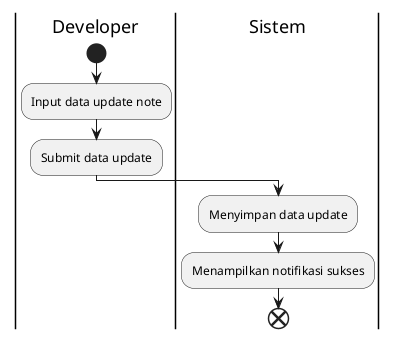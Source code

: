 @startuml edit update
|Developer|
start
:Input data update note;
:Submit data update;
|Sistem|
:Menyimpan data update;
:Menampilkan notifikasi sukses;
end
@enduml